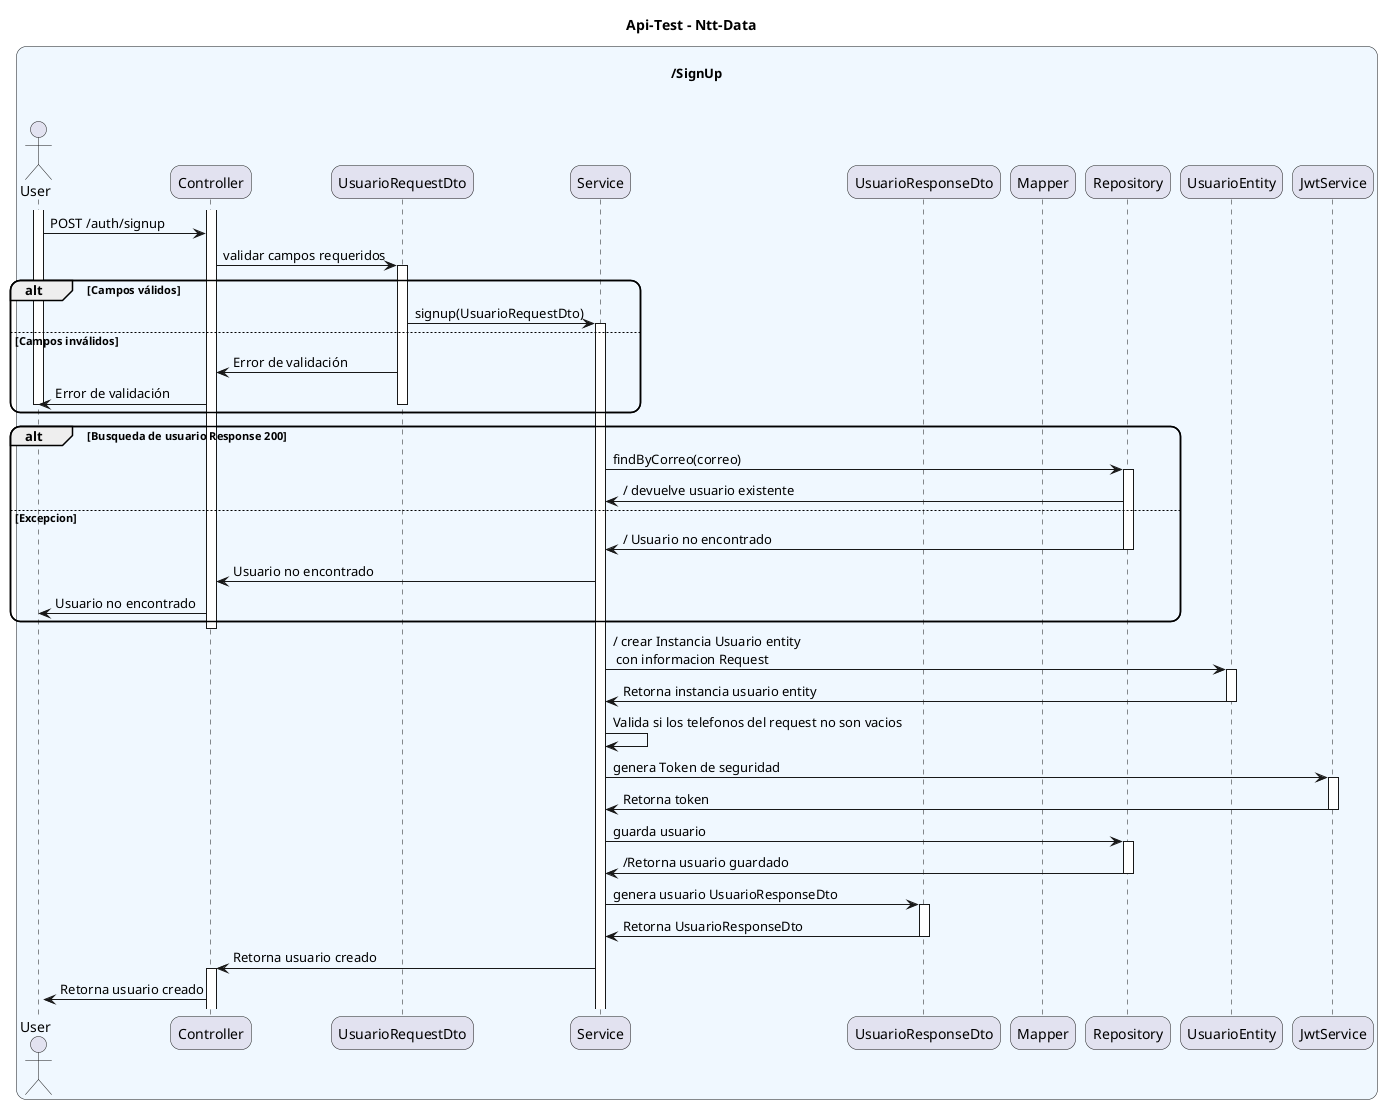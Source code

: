@startuml
title Api-Test - Ntt-Data

skinparam roundcorner 20
skinparam BoxPadding 5
skinparam SequenceBoxBackgroundColor AliceBlue
box "\n/SignUp\n\n"
                actor User
                participant "Controller" as Controller
                participant "UsuarioRequestDto" as RequestDto
                participant "Service" as Service
                participant "UsuarioResponseDto" as ResponseDto
                participant "Mapper" as Mapper
                participant "Repository" as Repository
                participant "UsuarioEntity" as Entity
                participant "JwtService" as jwt

                activate Controller
                activate User
                User -> Controller: POST /auth/signup
                Controller -> RequestDto++: validar campos requeridos
                alt Campos válidos
                    RequestDto -> Service++: signup(UsuarioRequestDto)
                else Campos inválidos
                    RequestDto -> Controller: Error de validación
                    Controller -> User: Error de validación
                    deactivate User
                    deactivate RequestDto
                end

                alt Busqueda de usuario Response 200
                    Service -> Repository++: findByCorreo(correo)
                    Repository -> Service :  / devuelve usuario existente
                else Excepcion
                    Repository -> Service :  / Usuario no encontrado
                    deactivate Repository
                    Service -> Controller :  Usuario no encontrado
                    Controller -> User : Usuario no encontrado
                    deactivate User
                end
                deactivate "Controller"
                Service -> Entity++ : / crear Instancia Usuario entity\n con informacion Request
                Entity -> "Service"-- :  Retorna instancia usuario entity
                deactivate Entity

                Service -> Service : Valida si los telefonos del request no son vacios
                Service -> jwt ++ : genera Token de seguridad
                jwt -> Service -- : Retorna token
                Service -> "Repository" ++ : guarda usuario
                "Repository" -> Service  --: /Retorna usuario guardado

                Service -> "ResponseDto" ++ : genera usuario UsuarioResponseDto
                "ResponseDto" -> "Service" -- : Retorna UsuarioResponseDto
                Service -> Controller++  : Retorna usuario creado
                Controller -> User ++ : Retorna usuario creado

 end box

@enduml